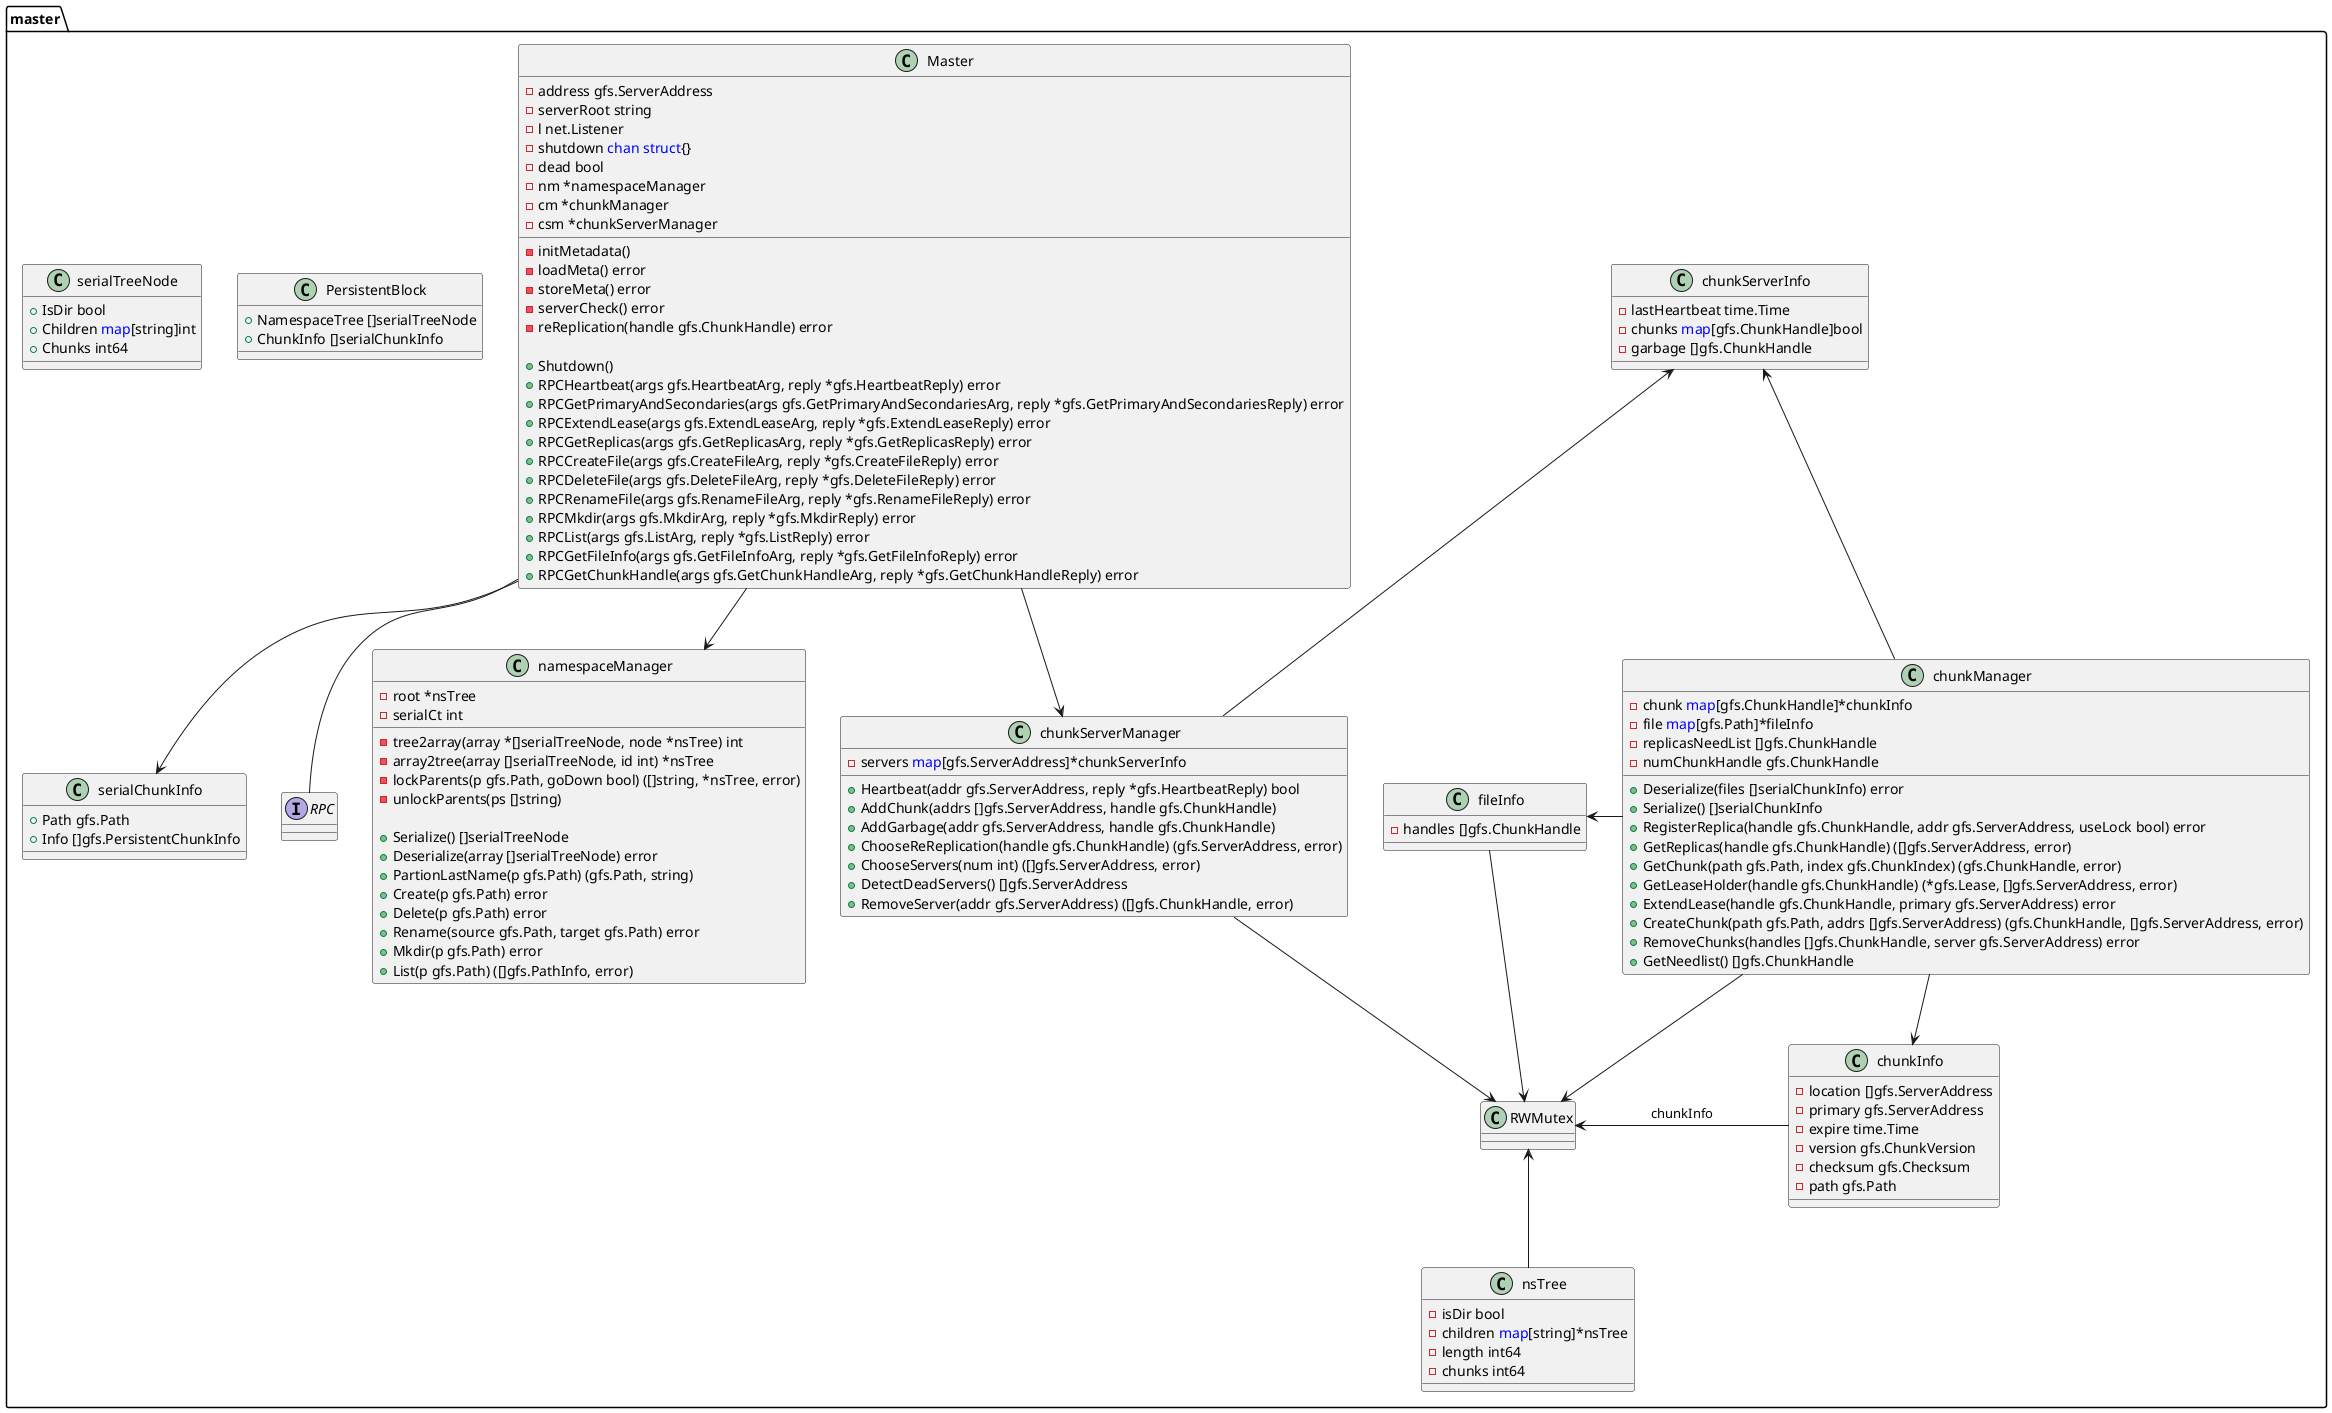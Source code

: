 @startuml "类图 - Master"

namespace master {
    class Master  {
        - address gfs.ServerAddress
        - serverRoot string
        - l net.Listener
        - shutdown <font color=blue>chan</font> <font color=blue>struct</font>{}
        - dead bool
        - nm *namespaceManager
        - cm *chunkManager
        - csm *chunkServerManager

        - initMetadata() 
        - loadMeta() error
        - storeMeta() error
        - serverCheck() error
        - reReplication(handle gfs.ChunkHandle) error

        + Shutdown() 
        + RPCHeartbeat(args gfs.HeartbeatArg, reply *gfs.HeartbeatReply) error
        + RPCGetPrimaryAndSecondaries(args gfs.GetPrimaryAndSecondariesArg, reply *gfs.GetPrimaryAndSecondariesReply) error
        + RPCExtendLease(args gfs.ExtendLeaseArg, reply *gfs.ExtendLeaseReply) error
        + RPCGetReplicas(args gfs.GetReplicasArg, reply *gfs.GetReplicasReply) error
        + RPCCreateFile(args gfs.CreateFileArg, reply *gfs.CreateFileReply) error
        + RPCDeleteFile(args gfs.DeleteFileArg, reply *gfs.DeleteFileReply) error
        + RPCRenameFile(args gfs.RenameFileArg, reply *gfs.RenameFileReply) error
        + RPCMkdir(args gfs.MkdirArg, reply *gfs.MkdirReply) error
        + RPCList(args gfs.ListArg, reply *gfs.ListReply) error
        + RPCGetFileInfo(args gfs.GetFileInfoArg, reply *gfs.GetFileInfoReply) error
        + RPCGetChunkHandle(args gfs.GetChunkHandleArg, reply *gfs.GetChunkHandleReply) error

    }
    class PersistentBlock  {
        + NamespaceTree []serialTreeNode
        + ChunkInfo []serialChunkInfo

    }
    class chunkInfo  {
        - location []gfs.ServerAddress
        - primary gfs.ServerAddress
        - expire time.Time
        - version gfs.ChunkVersion
        - checksum gfs.Checksum
        - path gfs.Path

    }
    class chunkManager  {
        - chunk <font color=blue>map</font>[gfs.ChunkHandle]*chunkInfo
        - file <font color=blue>map</font>[gfs.Path]*fileInfo
        - replicasNeedList []gfs.ChunkHandle
        - numChunkHandle gfs.ChunkHandle

        + Deserialize(files []serialChunkInfo) error
        + Serialize() []serialChunkInfo
        + RegisterReplica(handle gfs.ChunkHandle, addr gfs.ServerAddress, useLock bool) error
        + GetReplicas(handle gfs.ChunkHandle) ([]gfs.ServerAddress, error)
        + GetChunk(path gfs.Path, index gfs.ChunkIndex) (gfs.ChunkHandle, error)
        + GetLeaseHolder(handle gfs.ChunkHandle) (*gfs.Lease, []gfs.ServerAddress, error)
        + ExtendLease(handle gfs.ChunkHandle, primary gfs.ServerAddress) error
        + CreateChunk(path gfs.Path, addrs []gfs.ServerAddress) (gfs.ChunkHandle, []gfs.ServerAddress, error)
        + RemoveChunks(handles []gfs.ChunkHandle, server gfs.ServerAddress) error
        + GetNeedlist() []gfs.ChunkHandle

    }
    class chunkServerInfo  {
        - lastHeartbeat time.Time
        - chunks <font color=blue>map</font>[gfs.ChunkHandle]bool
        - garbage []gfs.ChunkHandle

    }
    class chunkServerManager  {
        - servers <font color=blue>map</font>[gfs.ServerAddress]*chunkServerInfo

        + Heartbeat(addr gfs.ServerAddress, reply *gfs.HeartbeatReply) bool
        + AddChunk(addrs []gfs.ServerAddress, handle gfs.ChunkHandle) 
        + AddGarbage(addr gfs.ServerAddress, handle gfs.ChunkHandle) 
        + ChooseReReplication(handle gfs.ChunkHandle) (gfs.ServerAddress, error)
        + ChooseServers(num int) ([]gfs.ServerAddress, error)
        + DetectDeadServers() []gfs.ServerAddress
        + RemoveServer(addr gfs.ServerAddress) ([]gfs.ChunkHandle, error)

    }
    class fileInfo  {
        - handles []gfs.ChunkHandle

    }
    class namespaceManager  {
        - root *nsTree
        - serialCt int

        - tree2array(array *[]serialTreeNode, node *nsTree) int
        - array2tree(array []serialTreeNode, id int) *nsTree
        - lockParents(p gfs.Path, goDown bool) ([]string, *nsTree, error)
        - unlockParents(ps []string) 

        + Serialize() []serialTreeNode
        + Deserialize(array []serialTreeNode) error
        + PartionLastName(p gfs.Path) (gfs.Path, string)
        + Create(p gfs.Path) error
        + Delete(p gfs.Path) error
        + Rename(source gfs.Path, target gfs.Path) error
        + Mkdir(p gfs.Path) error
        + List(p gfs.Path) ([]gfs.PathInfo, error)

    }
    class nsTree {
        - isDir bool
        - children <font color=blue>map</font>[string]*nsTree
        - length int64
        - chunks int64

    }
    class serialChunkInfo {
        + Path gfs.Path
        + Info []gfs.PersistentChunkInfo

    }
    class serialTreeNode {
        + IsDir bool
        + Children <font color=blue>map</font>[string]int
        + Chunks int64

    }

    interface RPC

    class RWMutex

    Master -down-> namespaceManager

    Master -down-> serialChunkInfo

    Master -down- RPC

    Master -down-> chunkServerManager

    chunkServerManager -up-> chunkServerInfo

    chunkServerManager --> RWMutex

    chunkManager -left-> chunkServerInfo
    chunkManager -left-> fileInfo
    chunkManager -down-> RWMutex
    chunkManager -down-> chunkInfo

    nsTree -up-> RWMutex

    fileInfo -down-> RWMutex

    chunkInfo -left-> RWMutex : "chunkInfo"

}

@enduml